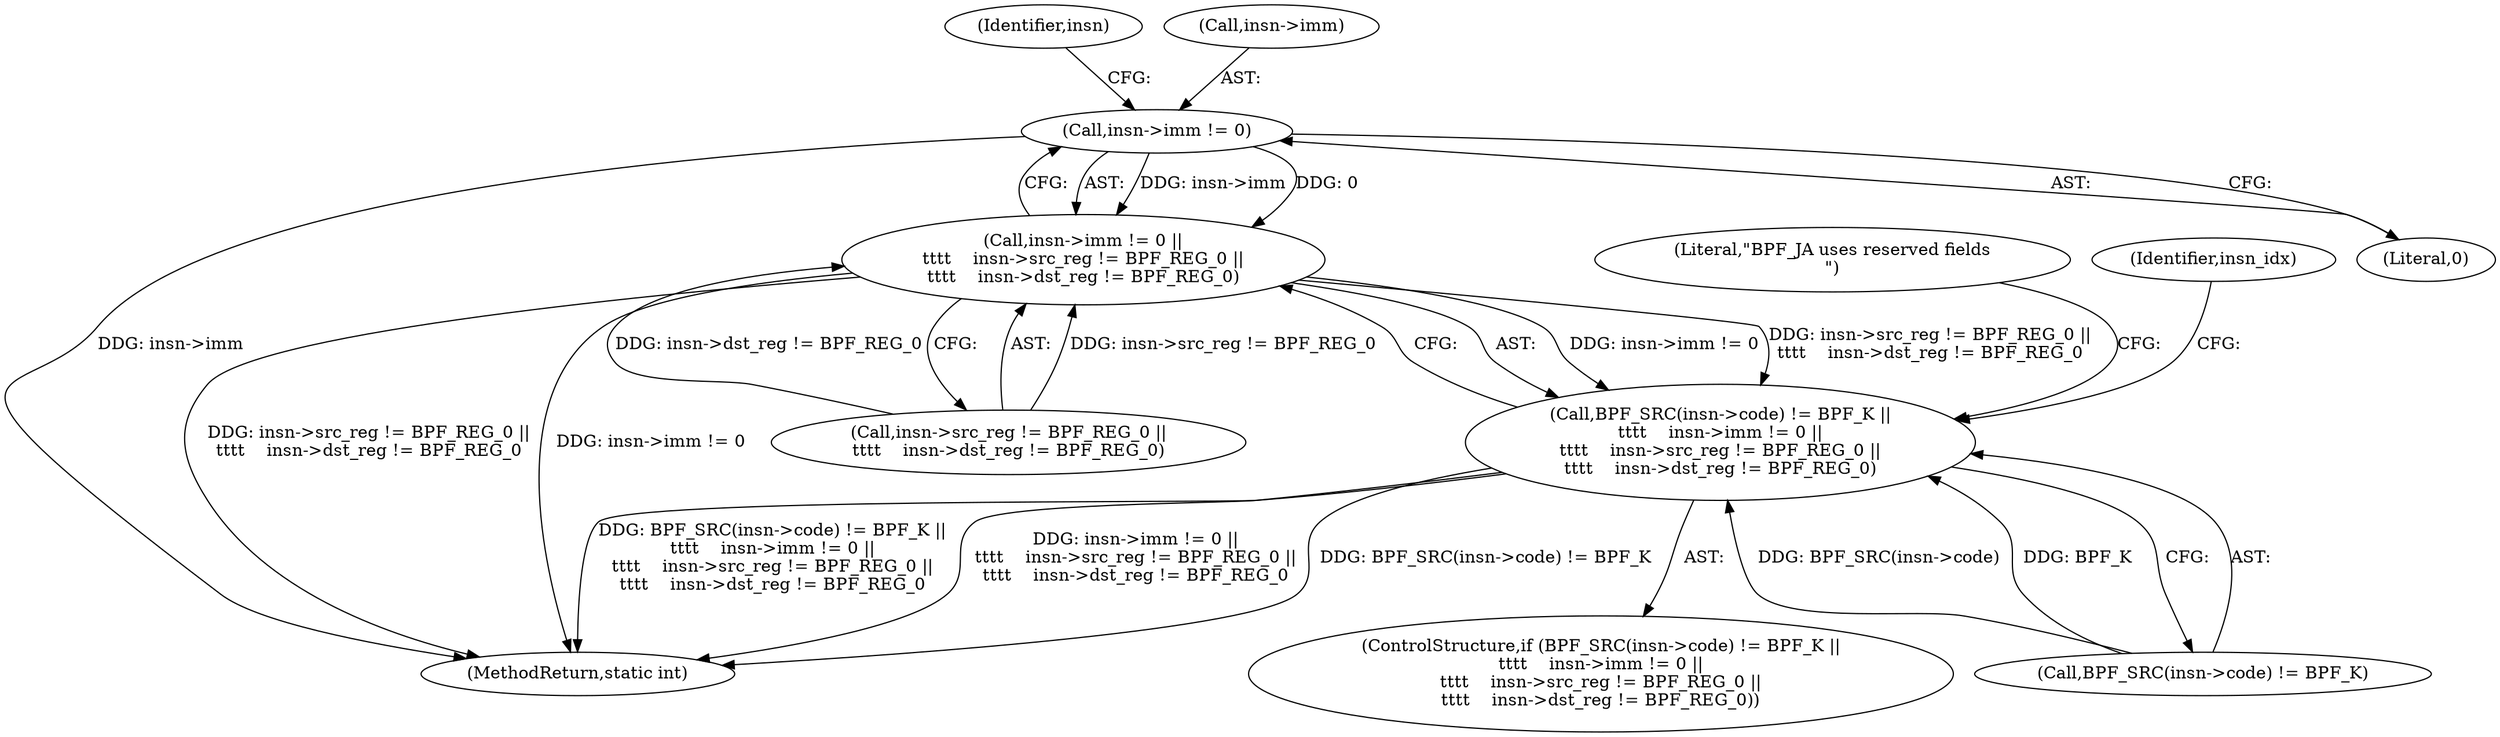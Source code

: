 digraph "0_linux_0d0e57697f162da4aa218b5feafe614fb666db07@pointer" {
"1000651" [label="(Call,insn->imm != 0)"];
"1000650" [label="(Call,insn->imm != 0 ||\n\t\t\t\t    insn->src_reg != BPF_REG_0 ||\n\t\t\t\t    insn->dst_reg != BPF_REG_0)"];
"1000643" [label="(Call,BPF_SRC(insn->code) != BPF_K ||\n\t\t\t\t    insn->imm != 0 ||\n\t\t\t\t    insn->src_reg != BPF_REG_0 ||\n\t\t\t\t    insn->dst_reg != BPF_REG_0)"];
"1000659" [label="(Identifier,insn)"];
"1000644" [label="(Call,BPF_SRC(insn->code) != BPF_K)"];
"1000832" [label="(MethodReturn,static int)"];
"1000652" [label="(Call,insn->imm)"];
"1000651" [label="(Call,insn->imm != 0)"];
"1000643" [label="(Call,BPF_SRC(insn->code) != BPF_K ||\n\t\t\t\t    insn->imm != 0 ||\n\t\t\t\t    insn->src_reg != BPF_REG_0 ||\n\t\t\t\t    insn->dst_reg != BPF_REG_0)"];
"1000642" [label="(ControlStructure,if (BPF_SRC(insn->code) != BPF_K ||\n\t\t\t\t    insn->imm != 0 ||\n\t\t\t\t    insn->src_reg != BPF_REG_0 ||\n\t\t\t\t    insn->dst_reg != BPF_REG_0))"];
"1000674" [label="(Identifier,insn_idx)"];
"1000655" [label="(Literal,0)"];
"1000650" [label="(Call,insn->imm != 0 ||\n\t\t\t\t    insn->src_reg != BPF_REG_0 ||\n\t\t\t\t    insn->dst_reg != BPF_REG_0)"];
"1000656" [label="(Call,insn->src_reg != BPF_REG_0 ||\n\t\t\t\t    insn->dst_reg != BPF_REG_0)"];
"1000669" [label="(Literal,\"BPF_JA uses reserved fields\n\")"];
"1000651" -> "1000650"  [label="AST: "];
"1000651" -> "1000655"  [label="CFG: "];
"1000652" -> "1000651"  [label="AST: "];
"1000655" -> "1000651"  [label="AST: "];
"1000659" -> "1000651"  [label="CFG: "];
"1000650" -> "1000651"  [label="CFG: "];
"1000651" -> "1000832"  [label="DDG: insn->imm"];
"1000651" -> "1000650"  [label="DDG: insn->imm"];
"1000651" -> "1000650"  [label="DDG: 0"];
"1000650" -> "1000643"  [label="AST: "];
"1000650" -> "1000656"  [label="CFG: "];
"1000656" -> "1000650"  [label="AST: "];
"1000643" -> "1000650"  [label="CFG: "];
"1000650" -> "1000832"  [label="DDG: insn->src_reg != BPF_REG_0 ||\n\t\t\t\t    insn->dst_reg != BPF_REG_0"];
"1000650" -> "1000832"  [label="DDG: insn->imm != 0"];
"1000650" -> "1000643"  [label="DDG: insn->imm != 0"];
"1000650" -> "1000643"  [label="DDG: insn->src_reg != BPF_REG_0 ||\n\t\t\t\t    insn->dst_reg != BPF_REG_0"];
"1000656" -> "1000650"  [label="DDG: insn->src_reg != BPF_REG_0"];
"1000656" -> "1000650"  [label="DDG: insn->dst_reg != BPF_REG_0"];
"1000643" -> "1000642"  [label="AST: "];
"1000643" -> "1000644"  [label="CFG: "];
"1000644" -> "1000643"  [label="AST: "];
"1000669" -> "1000643"  [label="CFG: "];
"1000674" -> "1000643"  [label="CFG: "];
"1000643" -> "1000832"  [label="DDG: BPF_SRC(insn->code) != BPF_K ||\n\t\t\t\t    insn->imm != 0 ||\n\t\t\t\t    insn->src_reg != BPF_REG_0 ||\n\t\t\t\t    insn->dst_reg != BPF_REG_0"];
"1000643" -> "1000832"  [label="DDG: insn->imm != 0 ||\n\t\t\t\t    insn->src_reg != BPF_REG_0 ||\n\t\t\t\t    insn->dst_reg != BPF_REG_0"];
"1000643" -> "1000832"  [label="DDG: BPF_SRC(insn->code) != BPF_K"];
"1000644" -> "1000643"  [label="DDG: BPF_SRC(insn->code)"];
"1000644" -> "1000643"  [label="DDG: BPF_K"];
}
